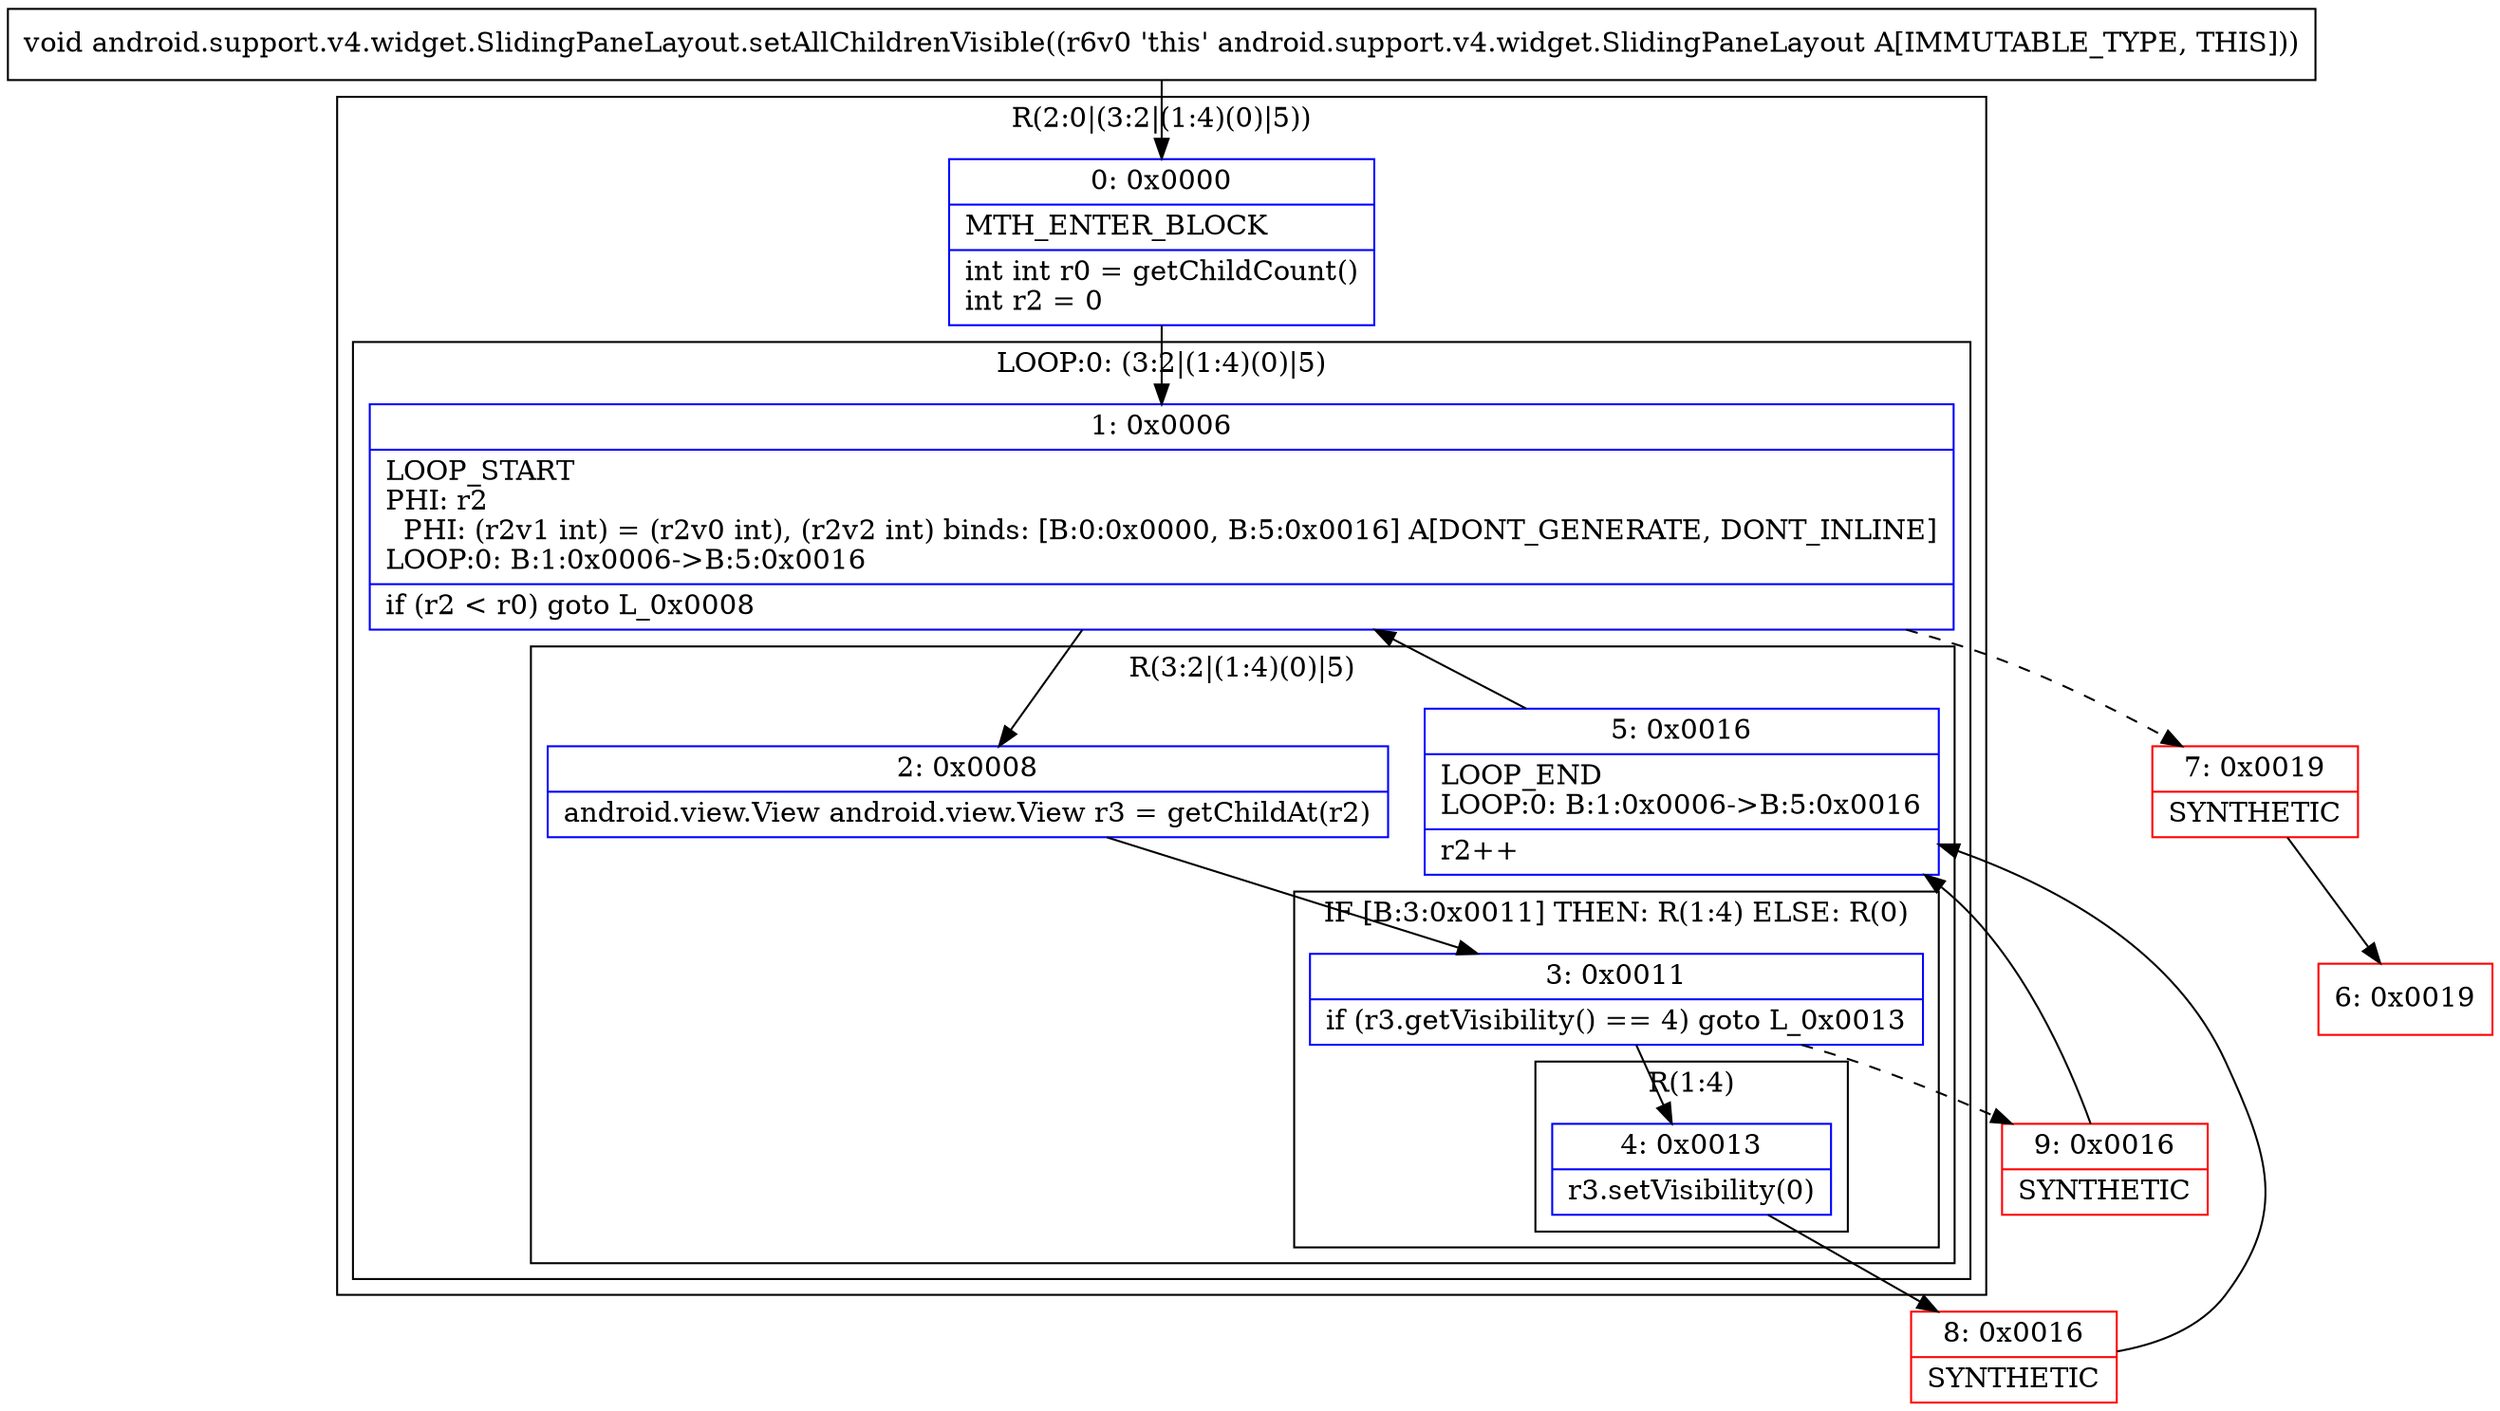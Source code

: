 digraph "CFG forandroid.support.v4.widget.SlidingPaneLayout.setAllChildrenVisible()V" {
subgraph cluster_Region_1812749637 {
label = "R(2:0|(3:2|(1:4)(0)|5))";
node [shape=record,color=blue];
Node_0 [shape=record,label="{0\:\ 0x0000|MTH_ENTER_BLOCK\l|int int r0 = getChildCount()\lint r2 = 0\l}"];
subgraph cluster_LoopRegion_1898641258 {
label = "LOOP:0: (3:2|(1:4)(0)|5)";
node [shape=record,color=blue];
Node_1 [shape=record,label="{1\:\ 0x0006|LOOP_START\lPHI: r2 \l  PHI: (r2v1 int) = (r2v0 int), (r2v2 int) binds: [B:0:0x0000, B:5:0x0016] A[DONT_GENERATE, DONT_INLINE]\lLOOP:0: B:1:0x0006\-\>B:5:0x0016\l|if (r2 \< r0) goto L_0x0008\l}"];
subgraph cluster_Region_444892960 {
label = "R(3:2|(1:4)(0)|5)";
node [shape=record,color=blue];
Node_2 [shape=record,label="{2\:\ 0x0008|android.view.View android.view.View r3 = getChildAt(r2)\l}"];
subgraph cluster_IfRegion_748064827 {
label = "IF [B:3:0x0011] THEN: R(1:4) ELSE: R(0)";
node [shape=record,color=blue];
Node_3 [shape=record,label="{3\:\ 0x0011|if (r3.getVisibility() == 4) goto L_0x0013\l}"];
subgraph cluster_Region_587077273 {
label = "R(1:4)";
node [shape=record,color=blue];
Node_4 [shape=record,label="{4\:\ 0x0013|r3.setVisibility(0)\l}"];
}
subgraph cluster_Region_1364180652 {
label = "R(0)";
node [shape=record,color=blue];
}
}
Node_5 [shape=record,label="{5\:\ 0x0016|LOOP_END\lLOOP:0: B:1:0x0006\-\>B:5:0x0016\l|r2++\l}"];
}
}
}
Node_6 [shape=record,color=red,label="{6\:\ 0x0019}"];
Node_7 [shape=record,color=red,label="{7\:\ 0x0019|SYNTHETIC\l}"];
Node_8 [shape=record,color=red,label="{8\:\ 0x0016|SYNTHETIC\l}"];
Node_9 [shape=record,color=red,label="{9\:\ 0x0016|SYNTHETIC\l}"];
MethodNode[shape=record,label="{void android.support.v4.widget.SlidingPaneLayout.setAllChildrenVisible((r6v0 'this' android.support.v4.widget.SlidingPaneLayout A[IMMUTABLE_TYPE, THIS])) }"];
MethodNode -> Node_0;
Node_0 -> Node_1;
Node_1 -> Node_2;
Node_1 -> Node_7[style=dashed];
Node_2 -> Node_3;
Node_3 -> Node_4;
Node_3 -> Node_9[style=dashed];
Node_4 -> Node_8;
Node_5 -> Node_1;
Node_7 -> Node_6;
Node_8 -> Node_5;
Node_9 -> Node_5;
}

